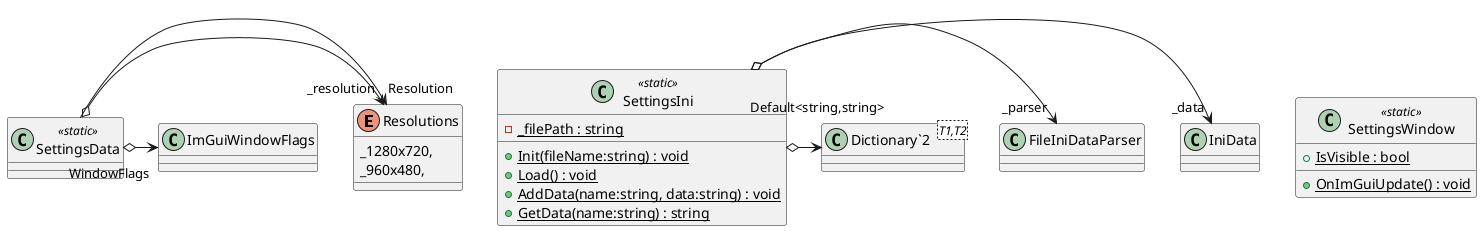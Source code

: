 @startuml
enum Resolutions {
    _1280x720,
    _960x480,
}
class SettingsData <<static>> {
}
class SettingsIni <<static>> {
    - {static} _filePath : string
    + {static} Init(fileName:string) : void
    + {static} Load() : void
    + {static} AddData(name:string, data:string) : void
    + {static} GetData(name:string) : string
}
class SettingsWindow <<static>> {
    + {static} IsVisible : bool
    + {static} OnImGuiUpdate() : void
}
class "Dictionary`2"<T1,T2> {
}
SettingsData o-> "_resolution" Resolutions
SettingsData --> "Resolution" Resolutions
SettingsData o-> "WindowFlags" ImGuiWindowFlags
SettingsIni o-> "_data" IniData
SettingsIni o-> "_parser" FileIniDataParser
SettingsIni o-> "Default<string,string>" "Dictionary`2"
@enduml
